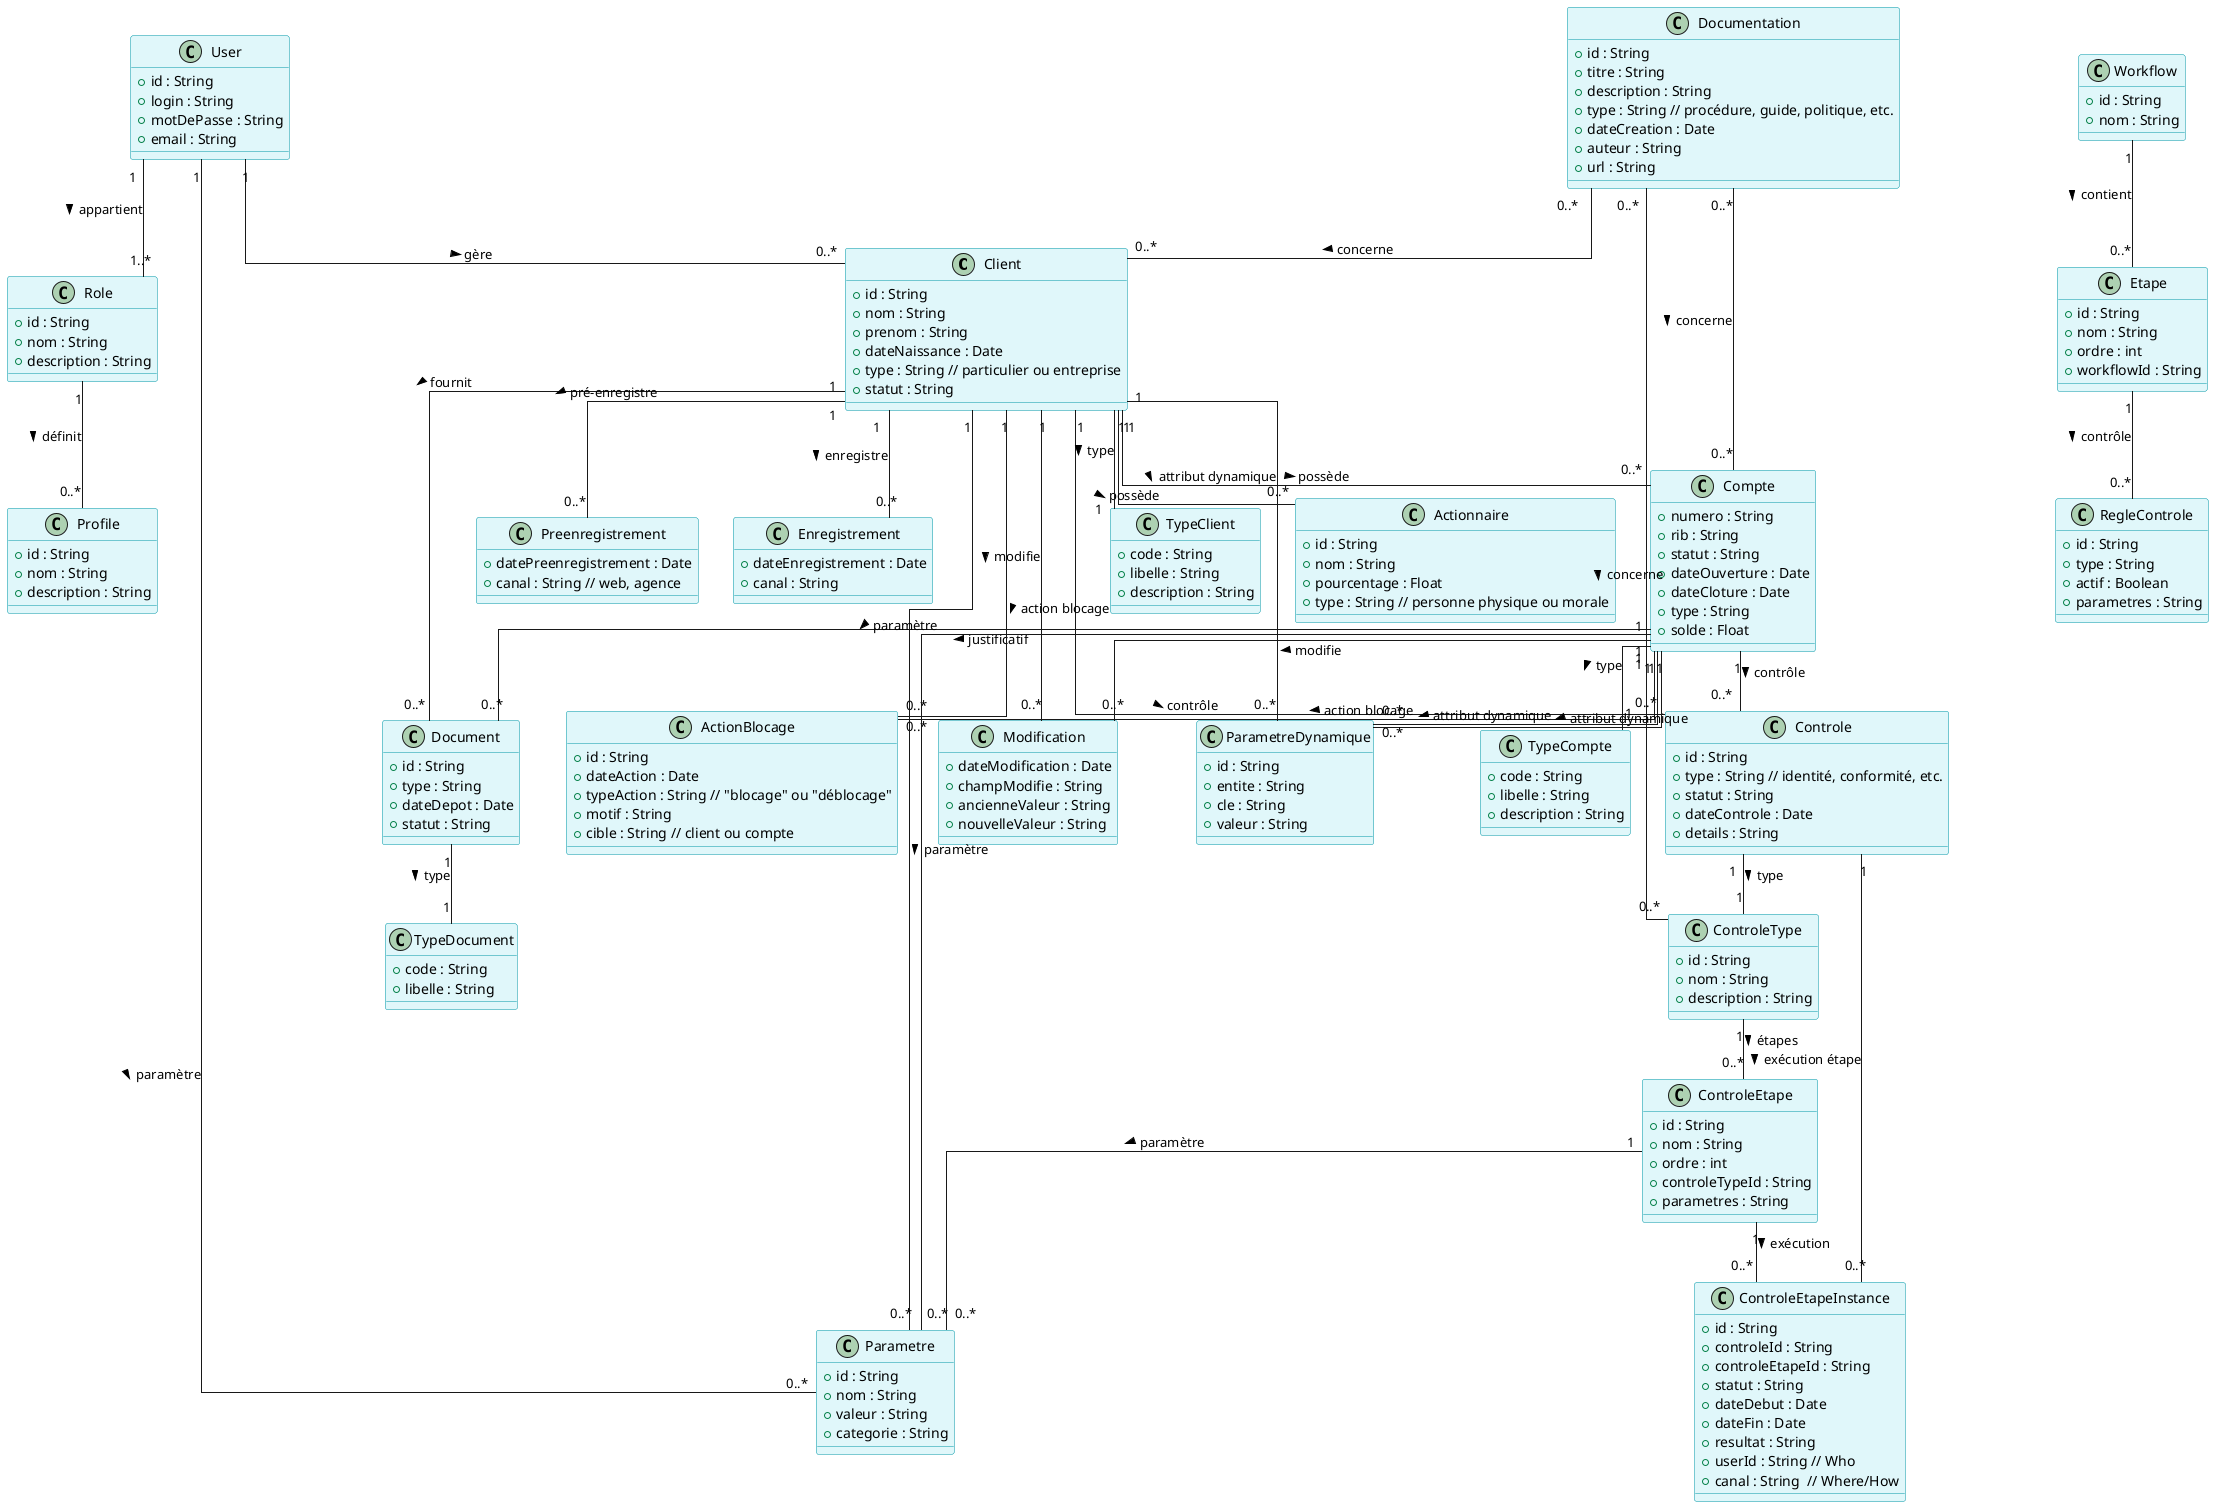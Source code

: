 @startuml DiagrammeClasseGeneralKYC
skinparam class {
    BackgroundColor #E0F7FA
    BorderColor #0097A7
}
skinparam linetype ortho

' --- Entités principales ---
class Client {
    +id : String
    +nom : String
    +prenom : String
    +dateNaissance : Date
    +type : String // particulier ou entreprise
    +statut : String
}

class Compte {
    +numero : String
    +rib : String
    +statut : String
    +dateOuverture : Date
    +dateCloture : Date
    +type : String
    +solde : Float
}

class Document {
    +id : String
    +type : String
    +dateDepot : Date
    +statut : String
}

class Actionnaire {
    +id : String
    +nom : String
    +pourcentage : Float
    +type : String // personne physique ou morale
}

' --- Utilisateurs, rôles et profils ---
class User {
    +id : String
    +login : String
    +motDePasse : String
    +email : String
}

class Role {
    +id : String
    +nom : String
    +description : String
}

class Profile {
    +id : String
    +nom : String
    +description : String
}

User "1" -- "1..*" Role : appartient >
Role "1" -- "0..*" Profile : définit >
User "1" -- "0..*" Client : gère >
User "1" -- "0..*" Parametre : paramètre >

' --- Paramétrage & Workflow ---
class Parametre {
    +id : String
    +nom : String
    +valeur : String
    +categorie : String
}

class TypeDocument {
    +code : String
    +libelle : String
}

class Workflow {
    +id : String
    +nom : String
}

class Etape {
    +id : String
    +nom : String
    +ordre : int
    +workflowId : String
}

class RegleControle {
    +id : String
    +type : String
    +actif : Boolean
    +parametres : String
}

class ParametreDynamique {
    +id : String
    +entite : String
    +cle : String
    +valeur : String
}

' --- Opérations/Services ---
class Preenregistrement {
    +datePreenregistrement : Date
    +canal : String // web, agence
}

class Enregistrement {
    +dateEnregistrement : Date
    +canal : String
}

class Modification {
    +dateModification : Date
    +champModifie : String
    +ancienneValeur : String
    +nouvelleValeur : String
}

' Fusion Blocage & Déblocage
class ActionBlocage {
    +id : String
    +dateAction : Date
    +typeAction : String // "blocage" ou "déblocage"
    +motif : String
    +cible : String // client ou compte
}

' --- Contrôles (fusion possible) ---
class Controle {
    +id : String
    +type : String // identité, conformité, etc.
    +statut : String
    +dateControle : Date
    +details : String
}

' --- Contrôle paramétrable et étapes dynamiques ---
class ControleType {
    +id : String
    +nom : String
    +description : String
}

class ControleEtape {
    +id : String
    +nom : String
    +ordre : int
    +controleTypeId : String
    +parametres : String
}

class ControleEtapeInstance {
    +id : String
    +controleId : String
    +controleEtapeId : String
    +statut : String
    +dateDebut : Date
    +dateFin : Date
    +resultat : String
    +userId : String // Who
    +canal : String  // Where/How
}

' --- Gestion documentaire ---
class Documentation {
    +id : String
    +titre : String
    +description : String
    +type : String // procédure, guide, politique, etc.
    +dateCreation : Date
    +auteur : String
    +url : String
}

' --- Lien entre Documentation et les entités concernées ---
Documentation "0..*" -- "0..*" Client : concerne >
Documentation "0..*" -- "0..*" Compte : concerne >
Documentation "0..*" -- "0..*" ControleType : concerne >

' --- Relations principales ---
Client "1" -- "0..*" Compte : possède >
Client "1" -- "0..*" Document : fournit >
Client "1" -- "0..*" Actionnaire : possède >
Compte "1" -- "0..*" Document : justificatif >
Compte "1" -- "0..*" Controle : contrôle >
Client "1" -- "0..*" Controle : contrôle >

' --- Relations opérations ---
Client "1" -- "0..*" Preenregistrement : pré-enregistre >
Client "1" -- "0..*" Enregistrement : enregistre >
Client "1" -- "0..*" Modification : modifie >
Client "1" -- "0..*" ActionBlocage : action blocage >

Compte "1" -- "0..*" Modification : modifie >
Compte "1" -- "0..*" ActionBlocage : action blocage >

' --- Relations paramétrage & workflow ---
Client "1" -- "0..*" Parametre : paramètre >
Compte "1" -- "0..*" Parametre : paramètre >
Document "1" -- "1" TypeDocument : type >

Workflow "1" -- "0..*" Etape : contient >
Etape "1" -- "0..*" RegleControle : contrôle >
Client "1" -- "0..*" ParametreDynamique : attribut dynamique >
Compte "1" -- "0..*" ParametreDynamique : attribut dynamique >
Compte "1" -- "0..*" ParametreDynamique : attribut dynamique >

Controle "1" -- "1" ControleType : type >
ControleType "1" -- "0..*" ControleEtape : étapes >
Controle "1" -- "0..*" ControleEtapeInstance : exécution étape >
ControleEtape "1" -- "0..*" ControleEtapeInstance : exécution >

' --- Paramétrage des contrôles ---
ControleEtape "1" -- "0..*" Parametre : paramètre >

' --- Types de comptes ---
class TypeCompte {
    +code : String
    +libelle : String
    +description : String
}

Compte "1" -- "1" TypeCompte : type >

' --- Types de clients ---
class TypeClient {
    +code : String
    +libelle : String
    +description : String
}

Client "1" -- "1" TypeClient : type >

' Exemple : particulier, entreprise, association, etc.
@enduml
